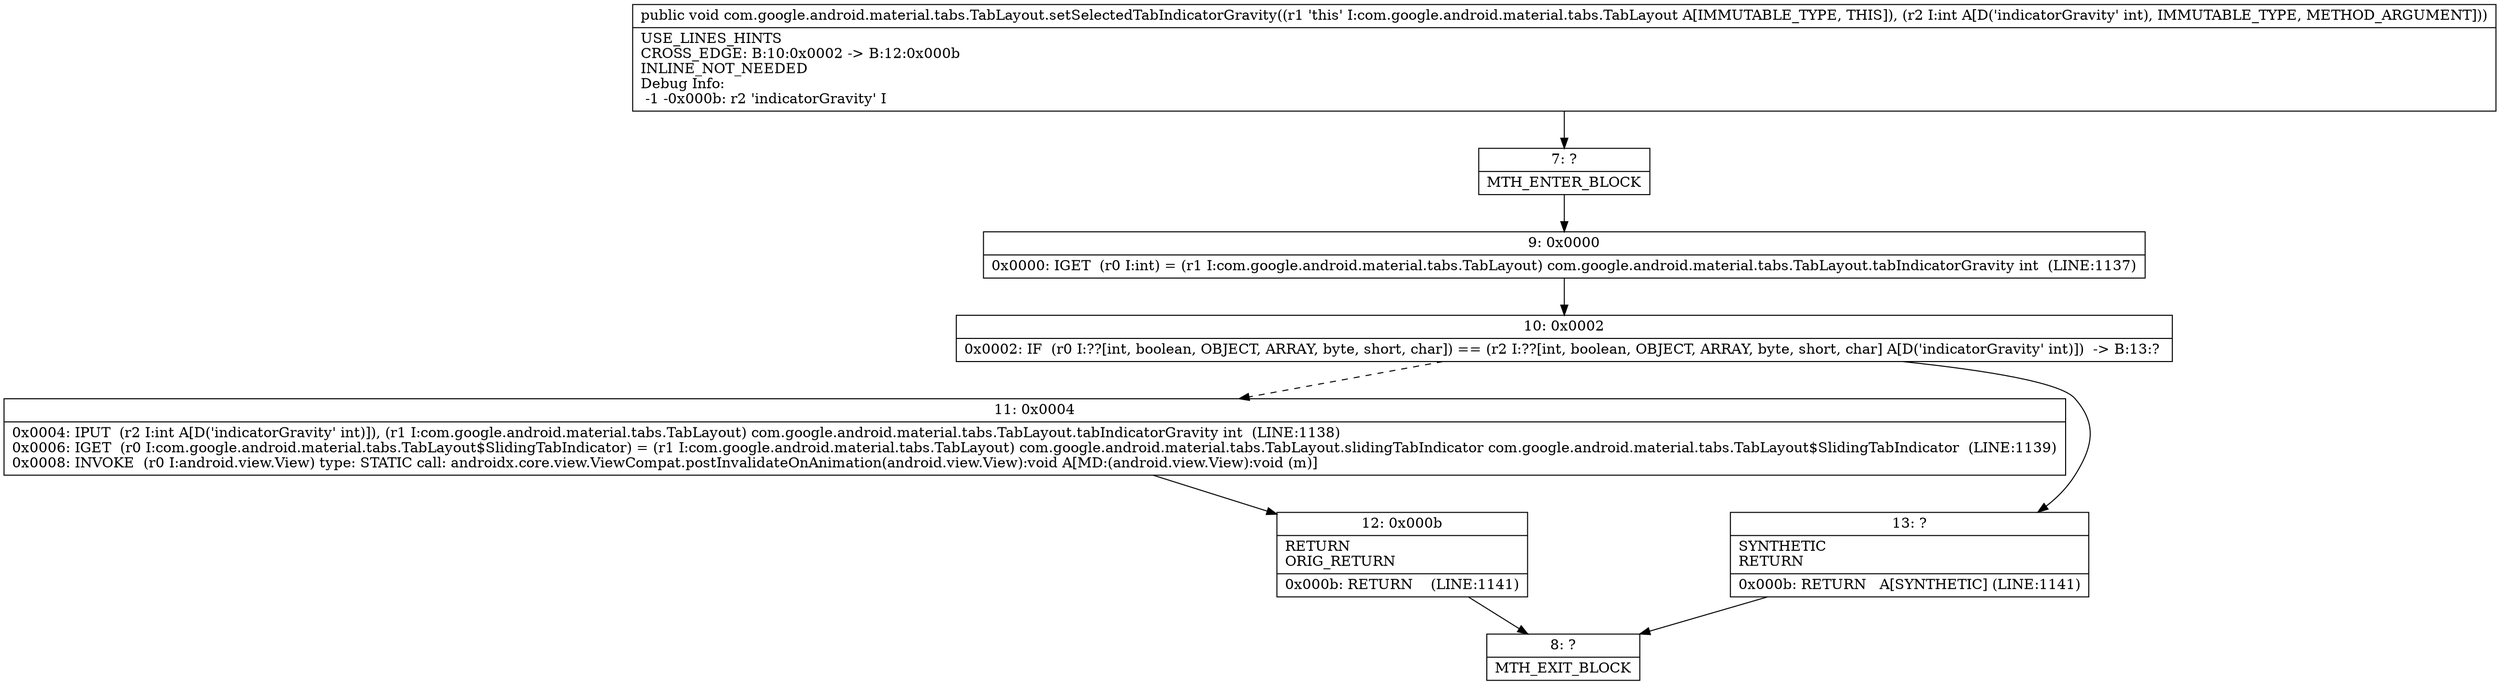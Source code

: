 digraph "CFG forcom.google.android.material.tabs.TabLayout.setSelectedTabIndicatorGravity(I)V" {
Node_7 [shape=record,label="{7\:\ ?|MTH_ENTER_BLOCK\l}"];
Node_9 [shape=record,label="{9\:\ 0x0000|0x0000: IGET  (r0 I:int) = (r1 I:com.google.android.material.tabs.TabLayout) com.google.android.material.tabs.TabLayout.tabIndicatorGravity int  (LINE:1137)\l}"];
Node_10 [shape=record,label="{10\:\ 0x0002|0x0002: IF  (r0 I:??[int, boolean, OBJECT, ARRAY, byte, short, char]) == (r2 I:??[int, boolean, OBJECT, ARRAY, byte, short, char] A[D('indicatorGravity' int)])  \-\> B:13:? \l}"];
Node_11 [shape=record,label="{11\:\ 0x0004|0x0004: IPUT  (r2 I:int A[D('indicatorGravity' int)]), (r1 I:com.google.android.material.tabs.TabLayout) com.google.android.material.tabs.TabLayout.tabIndicatorGravity int  (LINE:1138)\l0x0006: IGET  (r0 I:com.google.android.material.tabs.TabLayout$SlidingTabIndicator) = (r1 I:com.google.android.material.tabs.TabLayout) com.google.android.material.tabs.TabLayout.slidingTabIndicator com.google.android.material.tabs.TabLayout$SlidingTabIndicator  (LINE:1139)\l0x0008: INVOKE  (r0 I:android.view.View) type: STATIC call: androidx.core.view.ViewCompat.postInvalidateOnAnimation(android.view.View):void A[MD:(android.view.View):void (m)]\l}"];
Node_12 [shape=record,label="{12\:\ 0x000b|RETURN\lORIG_RETURN\l|0x000b: RETURN    (LINE:1141)\l}"];
Node_8 [shape=record,label="{8\:\ ?|MTH_EXIT_BLOCK\l}"];
Node_13 [shape=record,label="{13\:\ ?|SYNTHETIC\lRETURN\l|0x000b: RETURN   A[SYNTHETIC] (LINE:1141)\l}"];
MethodNode[shape=record,label="{public void com.google.android.material.tabs.TabLayout.setSelectedTabIndicatorGravity((r1 'this' I:com.google.android.material.tabs.TabLayout A[IMMUTABLE_TYPE, THIS]), (r2 I:int A[D('indicatorGravity' int), IMMUTABLE_TYPE, METHOD_ARGUMENT]))  | USE_LINES_HINTS\lCROSS_EDGE: B:10:0x0002 \-\> B:12:0x000b\lINLINE_NOT_NEEDED\lDebug Info:\l  \-1 \-0x000b: r2 'indicatorGravity' I\l}"];
MethodNode -> Node_7;Node_7 -> Node_9;
Node_9 -> Node_10;
Node_10 -> Node_11[style=dashed];
Node_10 -> Node_13;
Node_11 -> Node_12;
Node_12 -> Node_8;
Node_13 -> Node_8;
}

